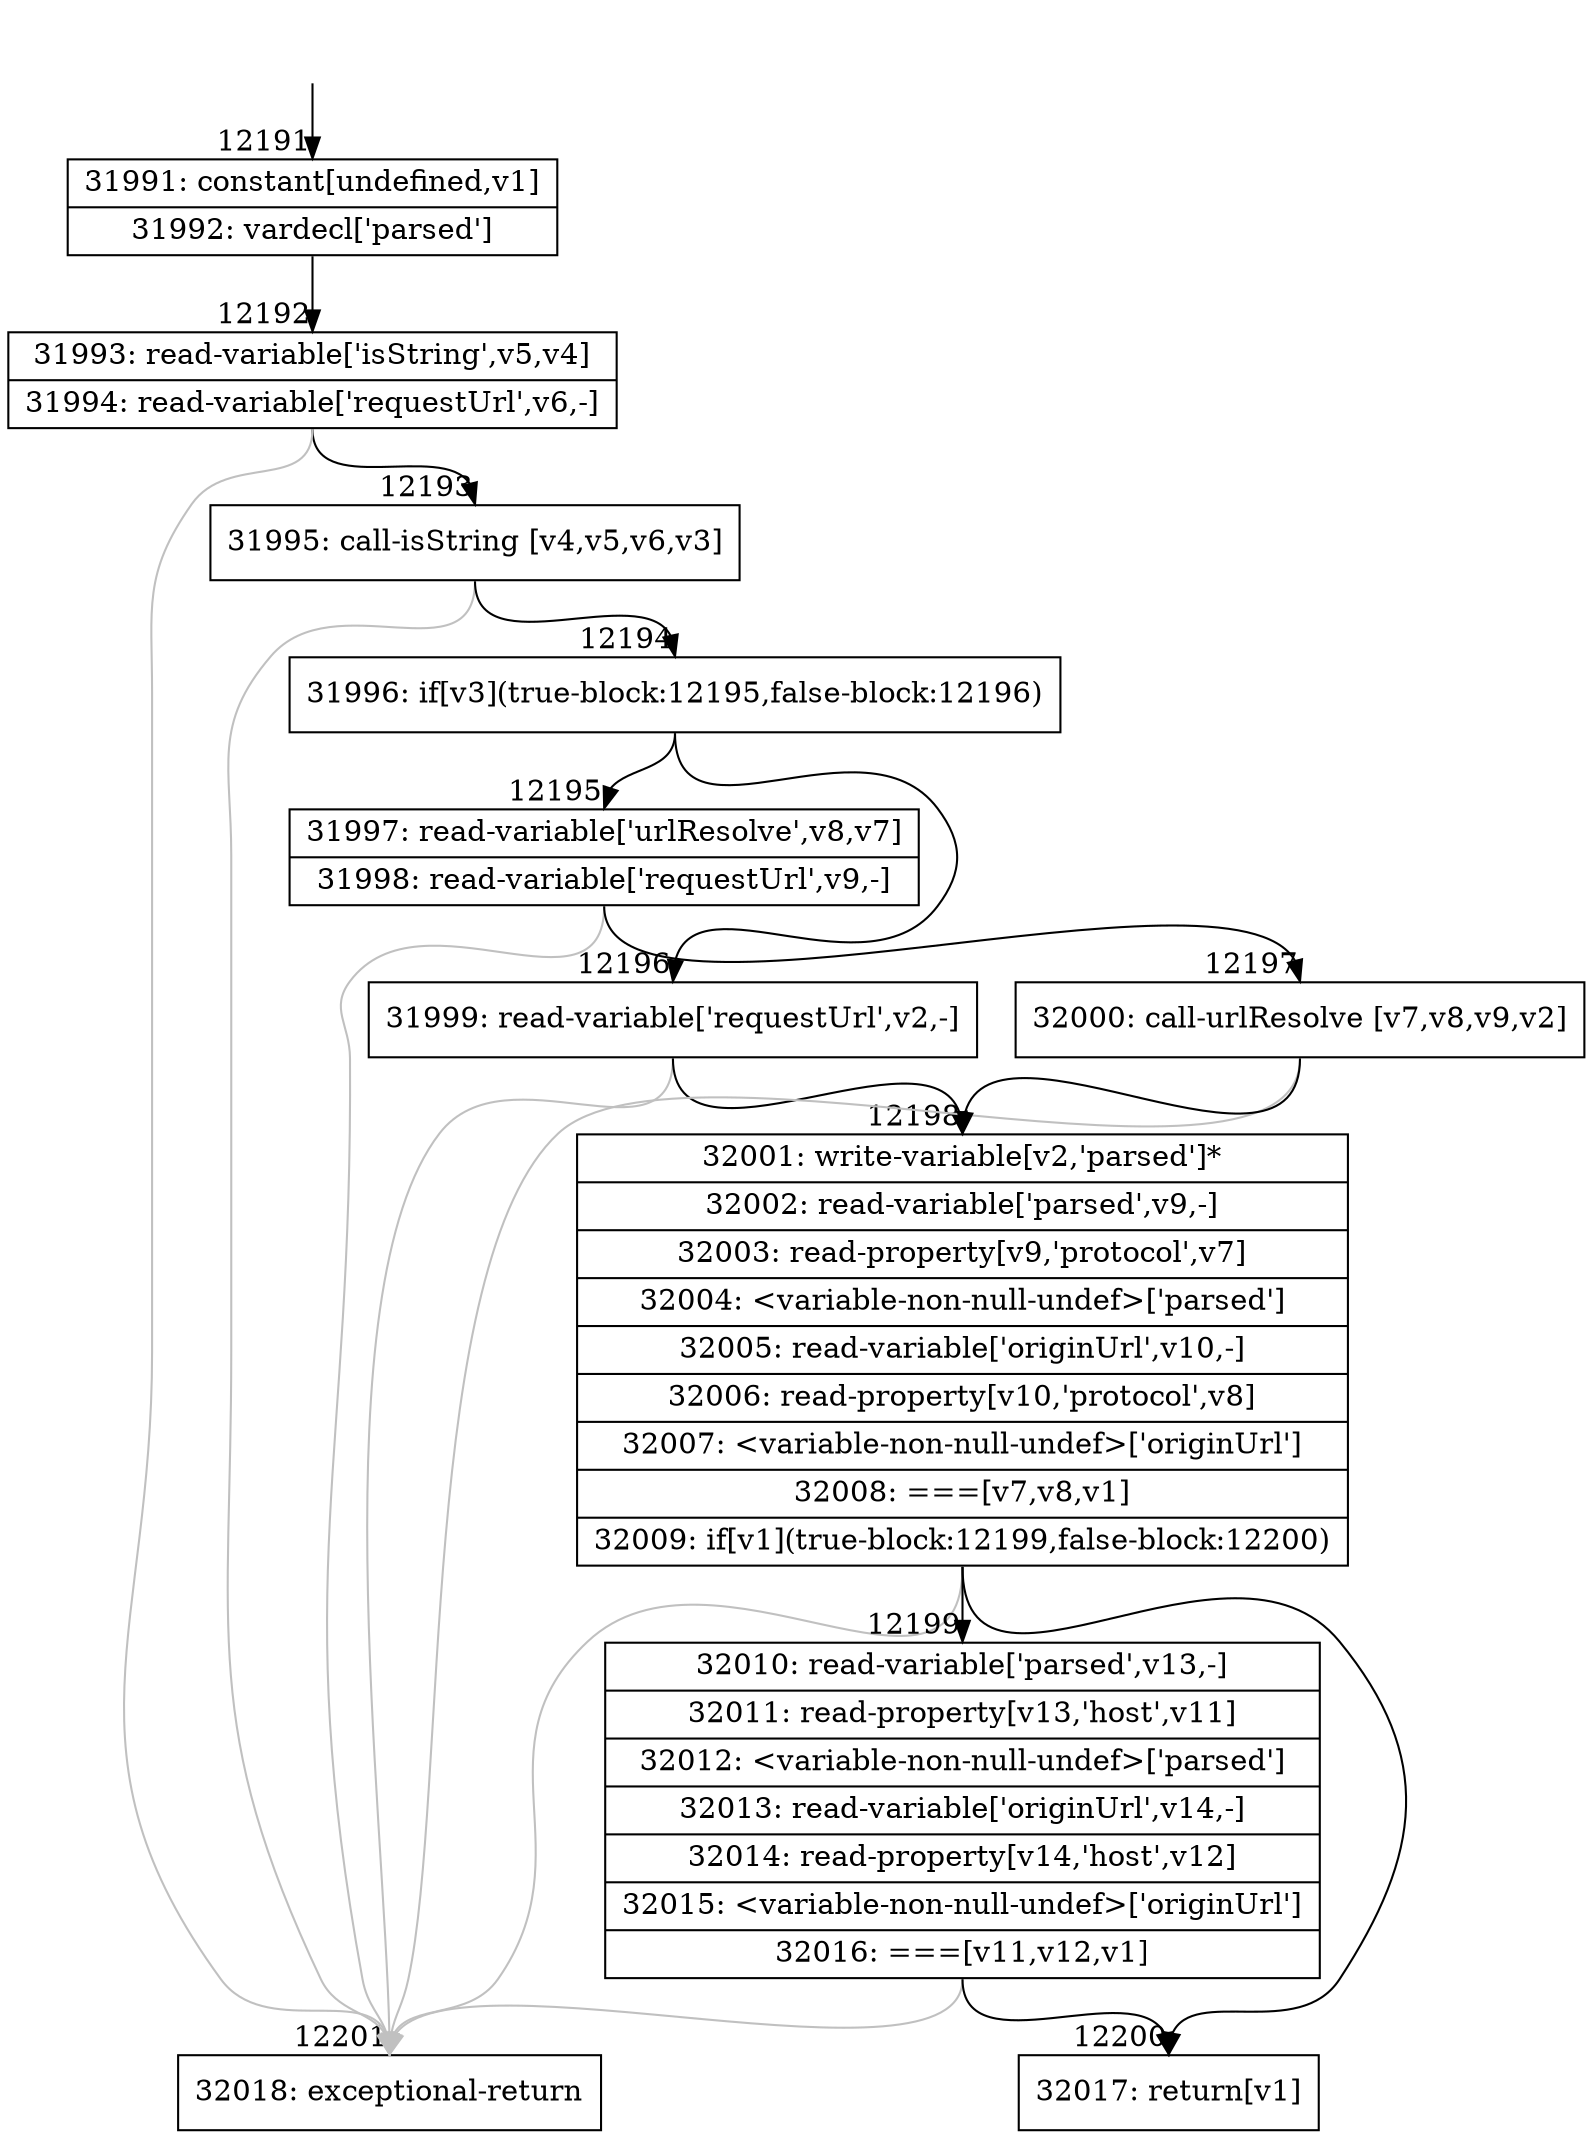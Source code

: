 digraph {
rankdir="TD"
BB_entry947[shape=none,label=""];
BB_entry947 -> BB12191 [tailport=s, headport=n, headlabel="    12191"]
BB12191 [shape=record label="{31991: constant[undefined,v1]|31992: vardecl['parsed']}" ] 
BB12191 -> BB12192 [tailport=s, headport=n, headlabel="      12192"]
BB12192 [shape=record label="{31993: read-variable['isString',v5,v4]|31994: read-variable['requestUrl',v6,-]}" ] 
BB12192 -> BB12193 [tailport=s, headport=n, headlabel="      12193"]
BB12192 -> BB12201 [tailport=s, headport=n, color=gray, headlabel="      12201"]
BB12193 [shape=record label="{31995: call-isString [v4,v5,v6,v3]}" ] 
BB12193 -> BB12194 [tailport=s, headport=n, headlabel="      12194"]
BB12193 -> BB12201 [tailport=s, headport=n, color=gray]
BB12194 [shape=record label="{31996: if[v3](true-block:12195,false-block:12196)}" ] 
BB12194 -> BB12195 [tailport=s, headport=n, headlabel="      12195"]
BB12194 -> BB12196 [tailport=s, headport=n, headlabel="      12196"]
BB12195 [shape=record label="{31997: read-variable['urlResolve',v8,v7]|31998: read-variable['requestUrl',v9,-]}" ] 
BB12195 -> BB12197 [tailport=s, headport=n, headlabel="      12197"]
BB12195 -> BB12201 [tailport=s, headport=n, color=gray]
BB12196 [shape=record label="{31999: read-variable['requestUrl',v2,-]}" ] 
BB12196 -> BB12198 [tailport=s, headport=n, headlabel="      12198"]
BB12196 -> BB12201 [tailport=s, headport=n, color=gray]
BB12197 [shape=record label="{32000: call-urlResolve [v7,v8,v9,v2]}" ] 
BB12197 -> BB12198 [tailport=s, headport=n]
BB12197 -> BB12201 [tailport=s, headport=n, color=gray]
BB12198 [shape=record label="{32001: write-variable[v2,'parsed']*|32002: read-variable['parsed',v9,-]|32003: read-property[v9,'protocol',v7]|32004: \<variable-non-null-undef\>['parsed']|32005: read-variable['originUrl',v10,-]|32006: read-property[v10,'protocol',v8]|32007: \<variable-non-null-undef\>['originUrl']|32008: ===[v7,v8,v1]|32009: if[v1](true-block:12199,false-block:12200)}" ] 
BB12198 -> BB12200 [tailport=s, headport=n, headlabel="      12200"]
BB12198 -> BB12199 [tailport=s, headport=n, headlabel="      12199"]
BB12198 -> BB12201 [tailport=s, headport=n, color=gray]
BB12199 [shape=record label="{32010: read-variable['parsed',v13,-]|32011: read-property[v13,'host',v11]|32012: \<variable-non-null-undef\>['parsed']|32013: read-variable['originUrl',v14,-]|32014: read-property[v14,'host',v12]|32015: \<variable-non-null-undef\>['originUrl']|32016: ===[v11,v12,v1]}" ] 
BB12199 -> BB12200 [tailport=s, headport=n]
BB12199 -> BB12201 [tailport=s, headport=n, color=gray]
BB12200 [shape=record label="{32017: return[v1]}" ] 
BB12201 [shape=record label="{32018: exceptional-return}" ] 
//#$~ 17855
}
